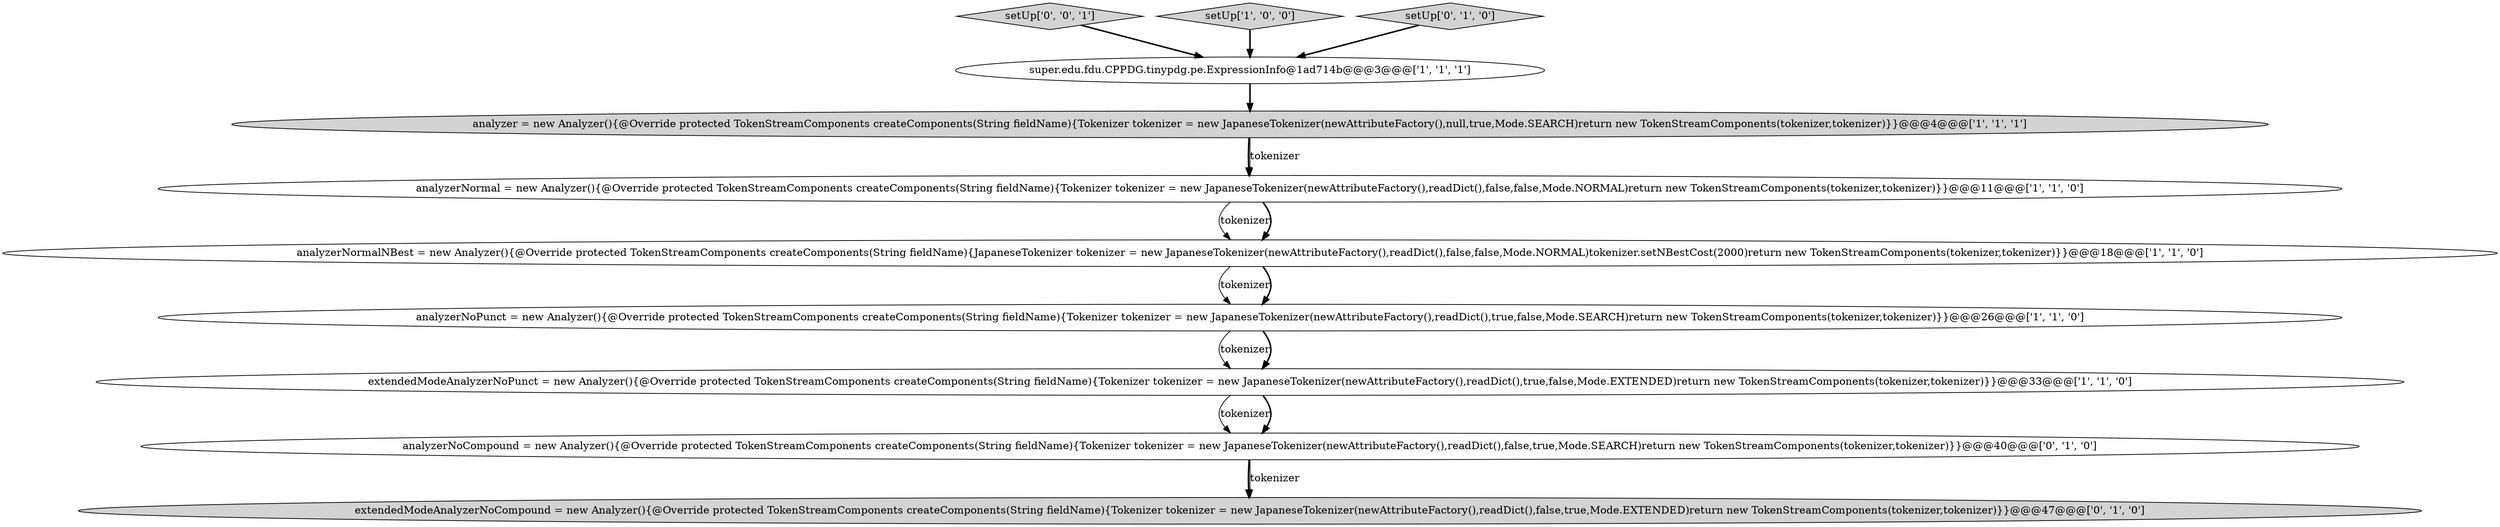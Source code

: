 digraph {
4 [style = filled, label = "analyzerNormal = new Analyzer(){@Override protected TokenStreamComponents createComponents(String fieldName){Tokenizer tokenizer = new JapaneseTokenizer(newAttributeFactory(),readDict(),false,false,Mode.NORMAL)return new TokenStreamComponents(tokenizer,tokenizer)}}@@@11@@@['1', '1', '0']", fillcolor = white, shape = ellipse image = "AAA0AAABBB1BBB"];
3 [style = filled, label = "analyzerNoPunct = new Analyzer(){@Override protected TokenStreamComponents createComponents(String fieldName){Tokenizer tokenizer = new JapaneseTokenizer(newAttributeFactory(),readDict(),true,false,Mode.SEARCH)return new TokenStreamComponents(tokenizer,tokenizer)}}@@@26@@@['1', '1', '0']", fillcolor = white, shape = ellipse image = "AAA0AAABBB1BBB"];
10 [style = filled, label = "setUp['0', '0', '1']", fillcolor = lightgray, shape = diamond image = "AAA0AAABBB3BBB"];
2 [style = filled, label = "setUp['1', '0', '0']", fillcolor = lightgray, shape = diamond image = "AAA0AAABBB1BBB"];
7 [style = filled, label = "analyzerNoCompound = new Analyzer(){@Override protected TokenStreamComponents createComponents(String fieldName){Tokenizer tokenizer = new JapaneseTokenizer(newAttributeFactory(),readDict(),false,true,Mode.SEARCH)return new TokenStreamComponents(tokenizer,tokenizer)}}@@@40@@@['0', '1', '0']", fillcolor = white, shape = ellipse image = "AAA1AAABBB2BBB"];
6 [style = filled, label = "analyzer = new Analyzer(){@Override protected TokenStreamComponents createComponents(String fieldName){Tokenizer tokenizer = new JapaneseTokenizer(newAttributeFactory(),null,true,Mode.SEARCH)return new TokenStreamComponents(tokenizer,tokenizer)}}@@@4@@@['1', '1', '1']", fillcolor = lightgray, shape = ellipse image = "AAA0AAABBB1BBB"];
5 [style = filled, label = "extendedModeAnalyzerNoPunct = new Analyzer(){@Override protected TokenStreamComponents createComponents(String fieldName){Tokenizer tokenizer = new JapaneseTokenizer(newAttributeFactory(),readDict(),true,false,Mode.EXTENDED)return new TokenStreamComponents(tokenizer,tokenizer)}}@@@33@@@['1', '1', '0']", fillcolor = white, shape = ellipse image = "AAA0AAABBB1BBB"];
1 [style = filled, label = "analyzerNormalNBest = new Analyzer(){@Override protected TokenStreamComponents createComponents(String fieldName){JapaneseTokenizer tokenizer = new JapaneseTokenizer(newAttributeFactory(),readDict(),false,false,Mode.NORMAL)tokenizer.setNBestCost(2000)return new TokenStreamComponents(tokenizer,tokenizer)}}@@@18@@@['1', '1', '0']", fillcolor = white, shape = ellipse image = "AAA0AAABBB1BBB"];
0 [style = filled, label = "super.edu.fdu.CPPDG.tinypdg.pe.ExpressionInfo@1ad714b@@@3@@@['1', '1', '1']", fillcolor = white, shape = ellipse image = "AAA0AAABBB1BBB"];
8 [style = filled, label = "extendedModeAnalyzerNoCompound = new Analyzer(){@Override protected TokenStreamComponents createComponents(String fieldName){Tokenizer tokenizer = new JapaneseTokenizer(newAttributeFactory(),readDict(),false,true,Mode.EXTENDED)return new TokenStreamComponents(tokenizer,tokenizer)}}@@@47@@@['0', '1', '0']", fillcolor = lightgray, shape = ellipse image = "AAA1AAABBB2BBB"];
9 [style = filled, label = "setUp['0', '1', '0']", fillcolor = lightgray, shape = diamond image = "AAA0AAABBB2BBB"];
0->6 [style = bold, label=""];
1->3 [style = solid, label="tokenizer"];
3->5 [style = solid, label="tokenizer"];
5->7 [style = solid, label="tokenizer"];
2->0 [style = bold, label=""];
1->3 [style = bold, label=""];
4->1 [style = solid, label="tokenizer"];
5->7 [style = bold, label=""];
7->8 [style = bold, label=""];
7->8 [style = solid, label="tokenizer"];
9->0 [style = bold, label=""];
6->4 [style = bold, label=""];
6->4 [style = solid, label="tokenizer"];
3->5 [style = bold, label=""];
10->0 [style = bold, label=""];
4->1 [style = bold, label=""];
}
